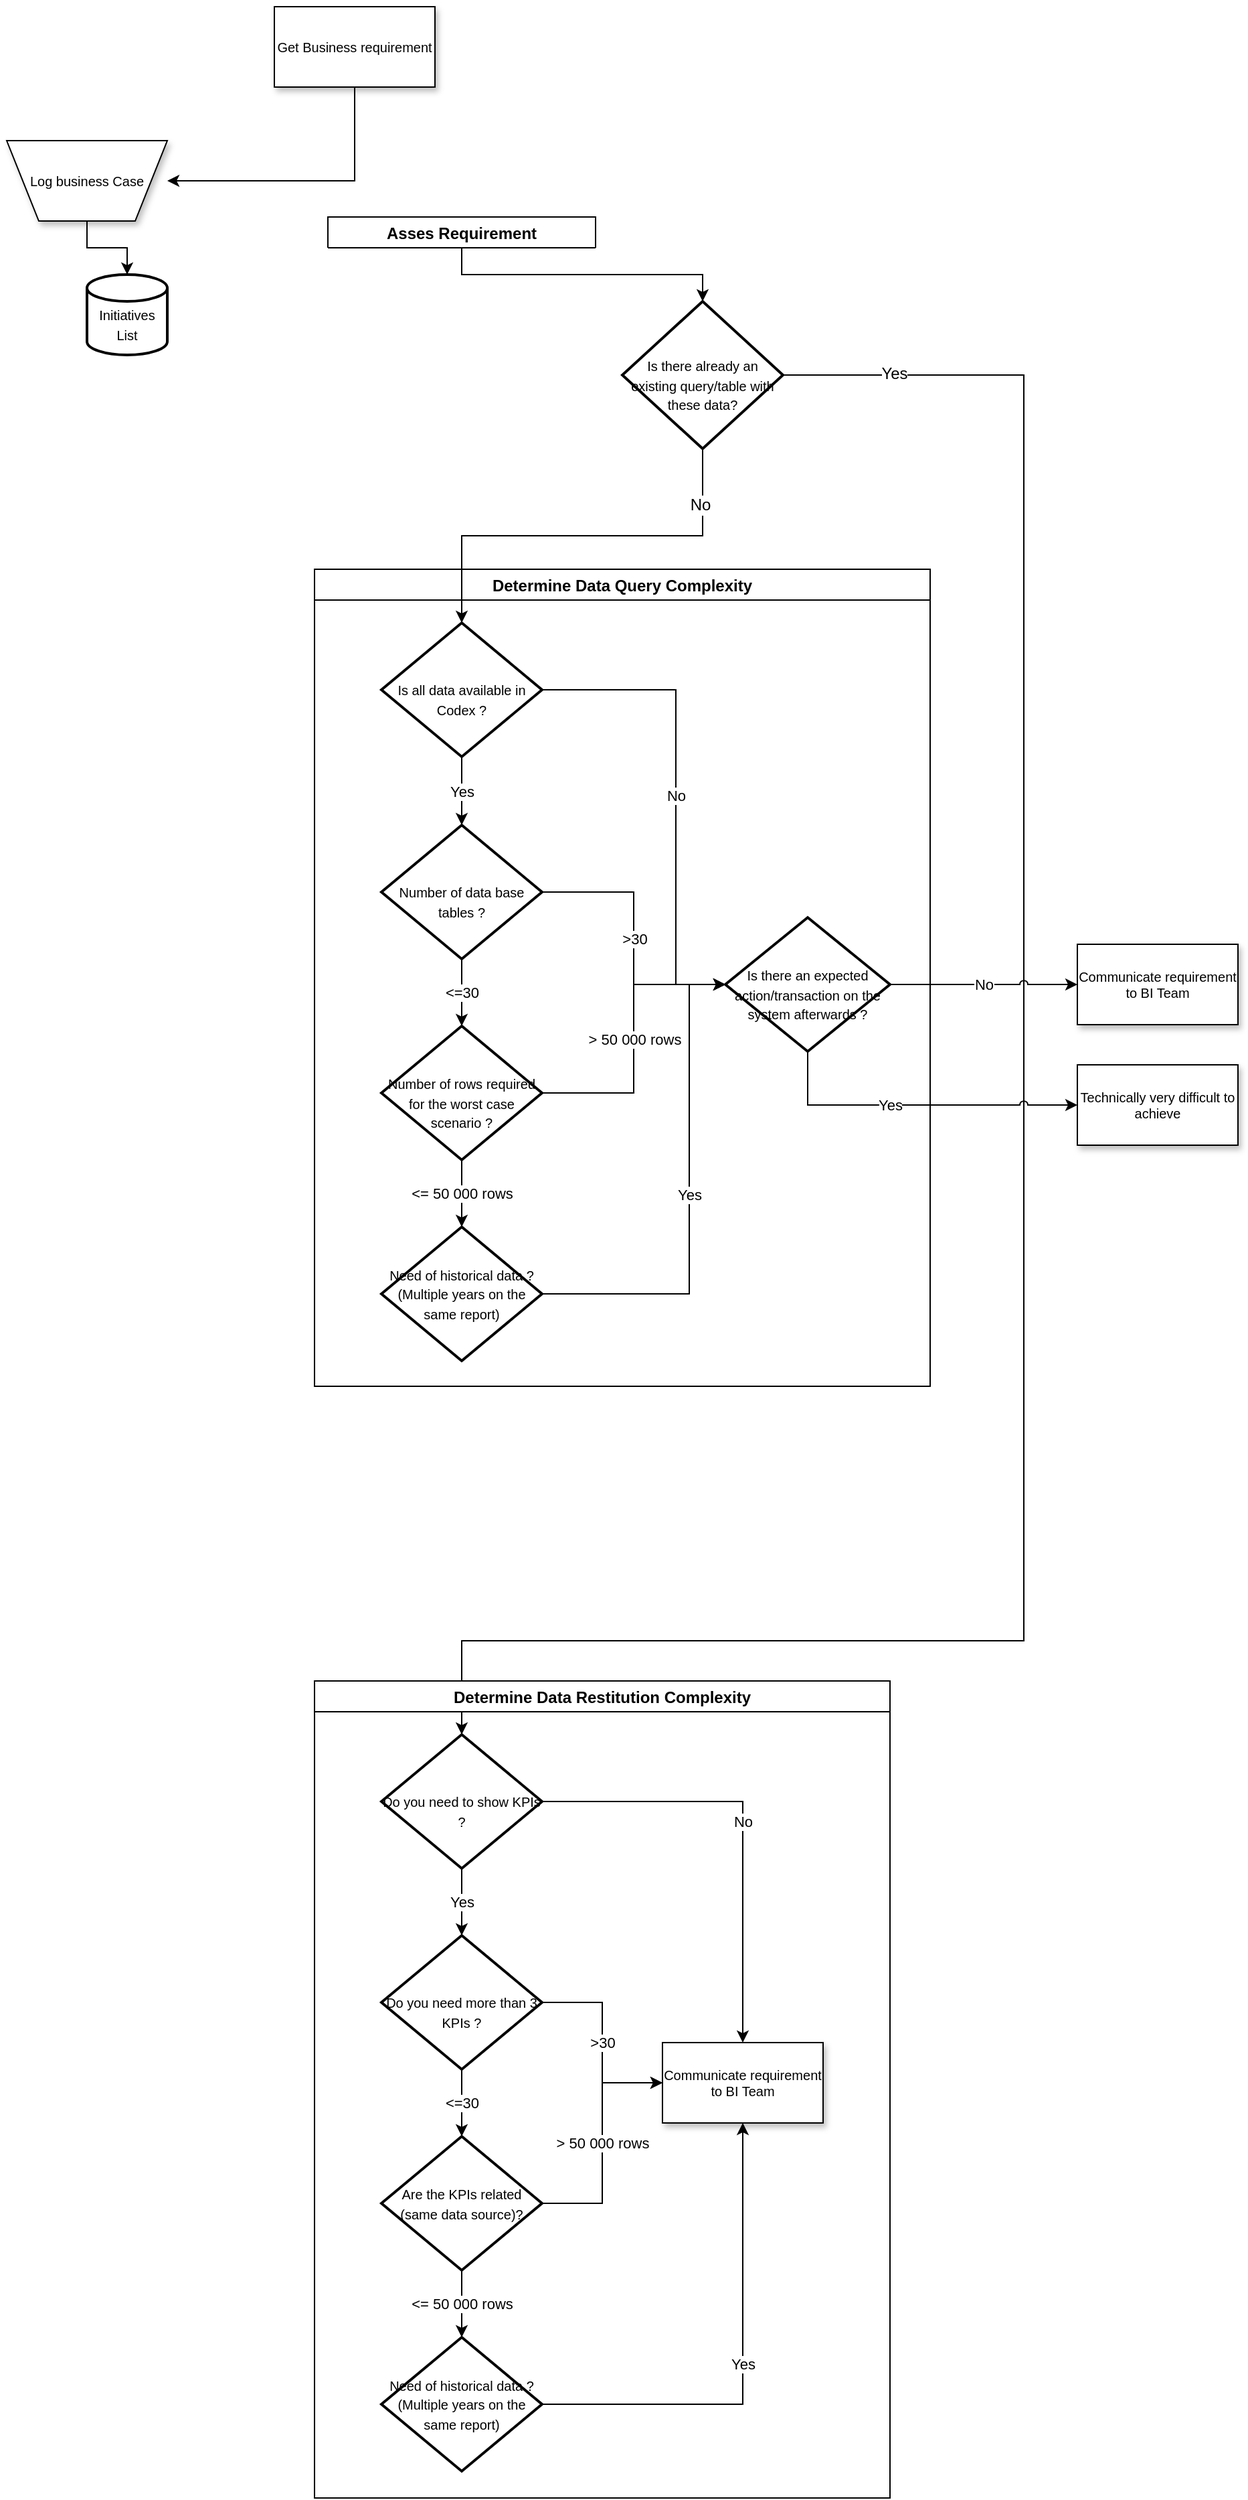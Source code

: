 <mxfile version="11.3.0" type="github" pages="1"><diagram name="Page-1" id="edf60f1a-56cd-e834-aa8a-f176f3a09ee4"><mxGraphModel dx="1038" dy="575" grid="1" gridSize="10" guides="0" tooltips="1" connect="1" arrows="1" fold="1" page="0" pageScale="1" pageWidth="1100" pageHeight="850" background="#ffffff" math="0" shadow="0"><root><mxCell id="0"/><mxCell id="1" parent="0"/><mxCell id="hGtQXhBdYL5p5utk6R8I-19" style="edgeStyle=orthogonalEdgeStyle;rounded=0;orthogonalLoop=1;jettySize=auto;html=1;exitX=0.5;exitY=1;exitDx=0;exitDy=0;" edge="1" parent="1" source="60e70716793133e9-2" target="hGtQXhBdYL5p5utk6R8I-3"><mxGeometry relative="1" as="geometry"/></mxCell><mxCell id="60e70716793133e9-2" value="&lt;font style=&quot;font-size: 10px&quot; face=&quot;Arial&quot;&gt;Log business Case&lt;/font&gt;" style="shape=trapezoid;whiteSpace=wrap;html=1;rounded=0;shadow=1;labelBackgroundColor=none;strokeColor=#000000;strokeWidth=1;fillColor=#ffffff;fontFamily=Verdana;fontSize=8;fontColor=#000000;align=center;flipV=1;" parent="1" vertex="1"><mxGeometry x="70" y="120" width="120" height="60" as="geometry"/></mxCell><mxCell id="hGtQXhBdYL5p5utk6R8I-7" style="edgeStyle=orthogonalEdgeStyle;rounded=0;orthogonalLoop=1;jettySize=auto;html=1;entryX=1;entryY=0.5;entryDx=0;entryDy=0;exitX=0.5;exitY=1;exitDx=0;exitDy=0;" edge="1" parent="1" source="60e70716793133e9-4" target="60e70716793133e9-2"><mxGeometry relative="1" as="geometry"><Array as="points"><mxPoint x="330" y="150"/><mxPoint x="220" y="150"/></Array></mxGeometry></mxCell><mxCell id="60e70716793133e9-4" value="&lt;font style=&quot;font-size: 10px&quot;&gt;Get Business requirement&lt;/font&gt;" style="rounded=0;whiteSpace=wrap;html=1;shadow=1;labelBackgroundColor=none;strokeColor=#000000;strokeWidth=1;fillColor=#ffffff;fontFamily=Arial;fontSize=8;fontColor=#000000;align=center;" parent="1" vertex="1"><mxGeometry x="270" y="20" width="120" height="60" as="geometry"/></mxCell><mxCell id="hGtQXhBdYL5p5utk6R8I-3" value="&lt;div&gt;&lt;font style=&quot;font-size: 10px&quot; face=&quot;Arial&quot;&gt;&lt;br&gt;&lt;/font&gt;&lt;/div&gt;&lt;div&gt;&lt;font style=&quot;font-size: 10px&quot; face=&quot;Arial&quot;&gt;Initiatives List&lt;/font&gt;&lt;/div&gt;" style="strokeWidth=2;html=1;shape=mxgraph.flowchart.database;whiteSpace=wrap;fontFamily=Arial;" vertex="1" parent="1"><mxGeometry x="130" y="220" width="60" height="60" as="geometry"/></mxCell><mxCell id="hGtQXhBdYL5p5utk6R8I-6" value="Determine Data Query Complexity" style="swimlane;startSize=23;" vertex="1" parent="1"><mxGeometry x="300" y="440" width="460" height="610" as="geometry"><mxRectangle x="300" y="440" width="200" height="23" as="alternateBounds"/></mxGeometry></mxCell><mxCell id="hGtQXhBdYL5p5utk6R8I-15" value="Yes" style="edgeStyle=orthogonalEdgeStyle;rounded=0;orthogonalLoop=1;jettySize=auto;html=1;exitX=0.5;exitY=1;exitDx=0;exitDy=0;exitPerimeter=0;entryX=0.5;entryY=0;entryDx=0;entryDy=0;entryPerimeter=0;" edge="1" parent="hGtQXhBdYL5p5utk6R8I-6" source="hGtQXhBdYL5p5utk6R8I-8" target="hGtQXhBdYL5p5utk6R8I-14"><mxGeometry relative="1" as="geometry"/></mxCell><mxCell id="hGtQXhBdYL5p5utk6R8I-23" value="No" style="edgeStyle=orthogonalEdgeStyle;rounded=0;orthogonalLoop=1;jettySize=auto;html=1;exitX=1;exitY=0.5;exitDx=0;exitDy=0;exitPerimeter=0;entryX=0;entryY=0.5;entryDx=0;entryDy=0;entryPerimeter=0;" edge="1" parent="hGtQXhBdYL5p5utk6R8I-6" source="hGtQXhBdYL5p5utk6R8I-8" target="hGtQXhBdYL5p5utk6R8I-86"><mxGeometry relative="1" as="geometry"><mxPoint x="320" y="271" as="targetPoint"/><Array as="points"><mxPoint x="270" y="90"/><mxPoint x="270" y="310"/></Array></mxGeometry></mxCell><mxCell id="hGtQXhBdYL5p5utk6R8I-8" value="&lt;div&gt;&lt;font style=&quot;font-size: 10px&quot; face=&quot;Arial&quot;&gt;&lt;br&gt;&lt;/font&gt;&lt;/div&gt;&lt;div&gt;&lt;font style=&quot;font-size: 10px&quot; face=&quot;Arial&quot;&gt;Is all data available in Codex ?&lt;/font&gt;&lt;/div&gt;" style="strokeWidth=2;html=1;shape=mxgraph.flowchart.decision;whiteSpace=wrap;" vertex="1" parent="hGtQXhBdYL5p5utk6R8I-6"><mxGeometry x="50" y="40" width="120" height="100" as="geometry"/></mxCell><mxCell id="hGtQXhBdYL5p5utk6R8I-18" value="&amp;lt;=30" style="edgeStyle=orthogonalEdgeStyle;rounded=0;orthogonalLoop=1;jettySize=auto;html=1;exitX=0.5;exitY=1;exitDx=0;exitDy=0;exitPerimeter=0;entryX=0.5;entryY=0;entryDx=0;entryDy=0;entryPerimeter=0;" edge="1" parent="hGtQXhBdYL5p5utk6R8I-6" source="hGtQXhBdYL5p5utk6R8I-14" target="hGtQXhBdYL5p5utk6R8I-17"><mxGeometry relative="1" as="geometry"/></mxCell><mxCell id="hGtQXhBdYL5p5utk6R8I-24" value="&amp;gt;30" style="edgeStyle=orthogonalEdgeStyle;rounded=0;orthogonalLoop=1;jettySize=auto;html=1;exitX=1;exitY=0.5;exitDx=0;exitDy=0;exitPerimeter=0;entryX=0;entryY=0.5;entryDx=0;entryDy=0;entryPerimeter=0;" edge="1" parent="hGtQXhBdYL5p5utk6R8I-6" source="hGtQXhBdYL5p5utk6R8I-14" target="hGtQXhBdYL5p5utk6R8I-86"><mxGeometry relative="1" as="geometry"><mxPoint x="260" y="301" as="targetPoint"/></mxGeometry></mxCell><mxCell id="hGtQXhBdYL5p5utk6R8I-14" value="&lt;div&gt;&lt;font style=&quot;font-size: 10px&quot; face=&quot;Arial&quot;&gt;&lt;br&gt;&lt;/font&gt;&lt;/div&gt;&lt;div&gt;&lt;font style=&quot;font-size: 10px&quot; face=&quot;Arial&quot;&gt;Number of data base tables ?&lt;/font&gt;&lt;/div&gt;" style="strokeWidth=2;html=1;shape=mxgraph.flowchart.decision;whiteSpace=wrap;" vertex="1" parent="hGtQXhBdYL5p5utk6R8I-6"><mxGeometry x="50" y="191" width="120" height="100" as="geometry"/></mxCell><mxCell id="hGtQXhBdYL5p5utk6R8I-21" value="&amp;lt;= 50 000 rows" style="edgeStyle=orthogonalEdgeStyle;rounded=0;orthogonalLoop=1;jettySize=auto;html=1;exitX=0.5;exitY=1;exitDx=0;exitDy=0;exitPerimeter=0;" edge="1" parent="hGtQXhBdYL5p5utk6R8I-6" source="hGtQXhBdYL5p5utk6R8I-17" target="hGtQXhBdYL5p5utk6R8I-20"><mxGeometry relative="1" as="geometry"/></mxCell><mxCell id="hGtQXhBdYL5p5utk6R8I-25" value="&amp;gt; 50 000 rows" style="edgeStyle=orthogonalEdgeStyle;rounded=0;orthogonalLoop=1;jettySize=auto;html=1;exitX=1;exitY=0.5;exitDx=0;exitDy=0;exitPerimeter=0;entryX=0;entryY=0.5;entryDx=0;entryDy=0;entryPerimeter=0;" edge="1" parent="hGtQXhBdYL5p5utk6R8I-6" source="hGtQXhBdYL5p5utk6R8I-17" target="hGtQXhBdYL5p5utk6R8I-86"><mxGeometry relative="1" as="geometry"><mxPoint x="260" y="301" as="targetPoint"/></mxGeometry></mxCell><mxCell id="hGtQXhBdYL5p5utk6R8I-17" value="&lt;div&gt;&lt;font style=&quot;font-size: 10px&quot; face=&quot;Arial&quot;&gt;&lt;br&gt;&lt;/font&gt;&lt;/div&gt;&lt;div&gt;&lt;font style=&quot;font-size: 10px&quot; face=&quot;Arial&quot;&gt;Number of rows required for the worst case scenario ?&lt;br&gt;&lt;/font&gt;&lt;/div&gt;" style="strokeWidth=2;html=1;shape=mxgraph.flowchart.decision;whiteSpace=wrap;" vertex="1" parent="hGtQXhBdYL5p5utk6R8I-6"><mxGeometry x="50" y="341" width="120" height="100" as="geometry"/></mxCell><mxCell id="hGtQXhBdYL5p5utk6R8I-26" value="Yes" style="edgeStyle=orthogonalEdgeStyle;rounded=0;orthogonalLoop=1;jettySize=auto;html=1;exitX=1;exitY=0.5;exitDx=0;exitDy=0;exitPerimeter=0;entryX=0;entryY=0.5;entryDx=0;entryDy=0;entryPerimeter=0;" edge="1" parent="hGtQXhBdYL5p5utk6R8I-6" source="hGtQXhBdYL5p5utk6R8I-20" target="hGtQXhBdYL5p5utk6R8I-86"><mxGeometry relative="1" as="geometry"><mxPoint x="320" y="331" as="targetPoint"/><Array as="points"><mxPoint x="280" y="541"/><mxPoint x="280" y="310"/></Array></mxGeometry></mxCell><mxCell id="hGtQXhBdYL5p5utk6R8I-20" value="&lt;div&gt;&lt;font style=&quot;font-size: 10px&quot; face=&quot;Arial&quot;&gt;Need of historical data ? (Multiple years on the same report)&lt;br&gt;&lt;/font&gt;&lt;/div&gt;" style="strokeWidth=2;html=1;shape=mxgraph.flowchart.decision;whiteSpace=wrap;" vertex="1" parent="hGtQXhBdYL5p5utk6R8I-6"><mxGeometry x="50" y="491" width="120" height="100" as="geometry"/></mxCell><mxCell id="hGtQXhBdYL5p5utk6R8I-86" value="&lt;div&gt;&lt;font style=&quot;font-size: 10px&quot; face=&quot;Arial&quot;&gt;&lt;br&gt;&lt;/font&gt;&lt;/div&gt;&lt;div&gt;&lt;font style=&quot;font-size: 10px&quot; face=&quot;Arial&quot;&gt;Is there an expected action/transaction on the system afterwards ?&lt;/font&gt;&lt;/div&gt;" style="strokeWidth=2;html=1;shape=mxgraph.flowchart.decision;whiteSpace=wrap;" vertex="1" parent="hGtQXhBdYL5p5utk6R8I-6"><mxGeometry x="307" y="260" width="123" height="100" as="geometry"/></mxCell><mxCell id="hGtQXhBdYL5p5utk6R8I-28" value="Asses Requirement" style="swimlane;startSize=23;" vertex="1" collapsed="1" parent="1"><mxGeometry x="310" y="177" width="200" height="23" as="geometry"><mxRectangle x="310" y="180" width="240" height="470" as="alternateBounds"/></mxGeometry></mxCell><mxCell id="hGtQXhBdYL5p5utk6R8I-29" value="No" style="edgeStyle=orthogonalEdgeStyle;rounded=0;orthogonalLoop=1;jettySize=auto;html=1;exitX=0.5;exitY=1;exitDx=0;exitDy=0;exitPerimeter=0;entryX=0.5;entryY=0;entryDx=0;entryDy=0;entryPerimeter=0;" edge="1" parent="hGtQXhBdYL5p5utk6R8I-28" source="hGtQXhBdYL5p5utk6R8I-31" target="hGtQXhBdYL5p5utk6R8I-34"><mxGeometry relative="1" as="geometry"/></mxCell><mxCell id="hGtQXhBdYL5p5utk6R8I-31" value="&lt;font style=&quot;font-size: 10px&quot; face=&quot;Arial&quot;&gt;Is there any report that already provide these data?&lt;/font&gt;" style="strokeWidth=2;html=1;shape=mxgraph.flowchart.decision;whiteSpace=wrap;" vertex="1" parent="hGtQXhBdYL5p5utk6R8I-28"><mxGeometry x="50" y="40" width="120" height="100" as="geometry"/></mxCell><mxCell id="hGtQXhBdYL5p5utk6R8I-32" value="No" style="edgeStyle=orthogonalEdgeStyle;rounded=0;orthogonalLoop=1;jettySize=auto;html=1;exitX=0.5;exitY=1;exitDx=0;exitDy=0;exitPerimeter=0;entryX=0.5;entryY=0;entryDx=0;entryDy=0;entryPerimeter=0;" edge="1" parent="hGtQXhBdYL5p5utk6R8I-28" source="hGtQXhBdYL5p5utk6R8I-34" target="hGtQXhBdYL5p5utk6R8I-37"><mxGeometry relative="1" as="geometry"/></mxCell><mxCell id="hGtQXhBdYL5p5utk6R8I-34" value="&lt;div&gt;&lt;font style=&quot;font-size: 10px&quot; face=&quot;Arial&quot;&gt;&lt;br&gt;&lt;/font&gt;&lt;/div&gt;&lt;div&gt;&lt;font style=&quot;font-size: 10px&quot; face=&quot;Arial&quot;&gt;Is it possible to get the required data using multple existing reports?&lt;/font&gt;&lt;/div&gt;" style="strokeWidth=2;html=1;shape=mxgraph.flowchart.decision;whiteSpace=wrap;" vertex="1" parent="hGtQXhBdYL5p5utk6R8I-28"><mxGeometry x="50" y="190" width="120" height="100" as="geometry"/></mxCell><mxCell id="hGtQXhBdYL5p5utk6R8I-37" value="&lt;div&gt;&lt;font style=&quot;font-size: 10px&quot; face=&quot;Arial&quot;&gt;&lt;br&gt;&lt;/font&gt;&lt;/div&gt;&lt;div&gt;&lt;font style=&quot;font-size: 10px&quot; face=&quot;Arial&quot;&gt;Is the report valdiated by the concerned BPO?&lt;br&gt;&lt;/font&gt;&lt;/div&gt;" style="strokeWidth=2;html=1;shape=mxgraph.flowchart.decision;whiteSpace=wrap;" vertex="1" parent="hGtQXhBdYL5p5utk6R8I-28"><mxGeometry x="50" y="340" width="120" height="100" as="geometry"/></mxCell><mxCell id="hGtQXhBdYL5p5utk6R8I-59" style="edgeStyle=orthogonalEdgeStyle;rounded=0;orthogonalLoop=1;jettySize=auto;html=1;exitX=0.5;exitY=1;exitDx=0;exitDy=0;exitPerimeter=0;entryX=0.5;entryY=0;entryDx=0;entryDy=0;entryPerimeter=0;" edge="1" parent="1" source="hGtQXhBdYL5p5utk6R8I-56" target="hGtQXhBdYL5p5utk6R8I-8"><mxGeometry relative="1" as="geometry"/></mxCell><mxCell id="hGtQXhBdYL5p5utk6R8I-75" value="No" style="text;html=1;resizable=0;points=[];align=center;verticalAlign=middle;labelBackgroundColor=#ffffff;" vertex="1" connectable="0" parent="hGtQXhBdYL5p5utk6R8I-59"><mxGeometry x="-0.729" y="-2" relative="1" as="geometry"><mxPoint as="offset"/></mxGeometry></mxCell><mxCell id="hGtQXhBdYL5p5utk6R8I-73" style="edgeStyle=orthogonalEdgeStyle;rounded=0;orthogonalLoop=1;jettySize=auto;html=1;exitX=1;exitY=0.5;exitDx=0;exitDy=0;exitPerimeter=0;jumpStyle=none;" edge="1" parent="1" source="hGtQXhBdYL5p5utk6R8I-56" target="hGtQXhBdYL5p5utk6R8I-63"><mxGeometry relative="1" as="geometry"><Array as="points"><mxPoint x="830" y="295"/><mxPoint x="830" y="1240"/><mxPoint x="410" y="1240"/></Array></mxGeometry></mxCell><mxCell id="hGtQXhBdYL5p5utk6R8I-74" value="Yes" style="text;html=1;resizable=0;points=[];align=center;verticalAlign=middle;labelBackgroundColor=#ffffff;" vertex="1" connectable="0" parent="hGtQXhBdYL5p5utk6R8I-73"><mxGeometry x="-0.898" y="1" relative="1" as="geometry"><mxPoint as="offset"/></mxGeometry></mxCell><mxCell id="hGtQXhBdYL5p5utk6R8I-56" value="&lt;div&gt;&lt;font style=&quot;font-size: 10px&quot; face=&quot;Arial&quot;&gt;&lt;br&gt;&lt;/font&gt;&lt;/div&gt;&lt;div&gt;&lt;font style=&quot;font-size: 10px&quot; face=&quot;Arial&quot;&gt;Is there already an existing query/table with these data?&lt;/font&gt;&lt;/div&gt;" style="strokeWidth=2;html=1;shape=mxgraph.flowchart.decision;whiteSpace=wrap;" vertex="1" parent="1"><mxGeometry x="530" y="240" width="120" height="110" as="geometry"/></mxCell><mxCell id="hGtQXhBdYL5p5utk6R8I-58" style="edgeStyle=orthogonalEdgeStyle;rounded=0;orthogonalLoop=1;jettySize=auto;html=1;exitX=0.5;exitY=1;exitDx=0;exitDy=0;exitPerimeter=0;entryX=0.5;entryY=0;entryDx=0;entryDy=0;entryPerimeter=0;" edge="1" parent="1" source="hGtQXhBdYL5p5utk6R8I-37" target="hGtQXhBdYL5p5utk6R8I-56"><mxGeometry relative="1" as="geometry"/></mxCell><mxCell id="hGtQXhBdYL5p5utk6R8I-60" value="Determine Data Restitution Complexity" style="swimlane;startSize=23;" vertex="1" parent="1"><mxGeometry x="300" y="1270" width="430" height="610" as="geometry"><mxRectangle x="300" y="440" width="200" height="23" as="alternateBounds"/></mxGeometry></mxCell><mxCell id="hGtQXhBdYL5p5utk6R8I-61" value="Yes" style="edgeStyle=orthogonalEdgeStyle;rounded=0;orthogonalLoop=1;jettySize=auto;html=1;exitX=0.5;exitY=1;exitDx=0;exitDy=0;exitPerimeter=0;entryX=0.5;entryY=0;entryDx=0;entryDy=0;entryPerimeter=0;" edge="1" parent="hGtQXhBdYL5p5utk6R8I-60" source="hGtQXhBdYL5p5utk6R8I-63" target="hGtQXhBdYL5p5utk6R8I-66"><mxGeometry relative="1" as="geometry"/></mxCell><mxCell id="hGtQXhBdYL5p5utk6R8I-62" value="No" style="edgeStyle=orthogonalEdgeStyle;rounded=0;orthogonalLoop=1;jettySize=auto;html=1;exitX=1;exitY=0.5;exitDx=0;exitDy=0;exitPerimeter=0;" edge="1" parent="hGtQXhBdYL5p5utk6R8I-60" source="hGtQXhBdYL5p5utk6R8I-63" target="hGtQXhBdYL5p5utk6R8I-72"><mxGeometry relative="1" as="geometry"/></mxCell><mxCell id="hGtQXhBdYL5p5utk6R8I-63" value="&lt;br&gt;&lt;div&gt;&lt;font style=&quot;font-size: 10px&quot; face=&quot;Arial&quot;&gt;Do you need to show KPIs ?&lt;br&gt;&lt;/font&gt;&lt;/div&gt;" style="strokeWidth=2;html=1;shape=mxgraph.flowchart.decision;whiteSpace=wrap;" vertex="1" parent="hGtQXhBdYL5p5utk6R8I-60"><mxGeometry x="50" y="40" width="120" height="100" as="geometry"/></mxCell><mxCell id="hGtQXhBdYL5p5utk6R8I-64" value="&amp;lt;=30" style="edgeStyle=orthogonalEdgeStyle;rounded=0;orthogonalLoop=1;jettySize=auto;html=1;exitX=0.5;exitY=1;exitDx=0;exitDy=0;exitPerimeter=0;entryX=0.5;entryY=0;entryDx=0;entryDy=0;entryPerimeter=0;" edge="1" parent="hGtQXhBdYL5p5utk6R8I-60" source="hGtQXhBdYL5p5utk6R8I-66" target="hGtQXhBdYL5p5utk6R8I-69"><mxGeometry relative="1" as="geometry"/></mxCell><mxCell id="hGtQXhBdYL5p5utk6R8I-65" value="&amp;gt;30" style="edgeStyle=orthogonalEdgeStyle;rounded=0;orthogonalLoop=1;jettySize=auto;html=1;exitX=1;exitY=0.5;exitDx=0;exitDy=0;exitPerimeter=0;entryX=0;entryY=0.5;entryDx=0;entryDy=0;" edge="1" parent="hGtQXhBdYL5p5utk6R8I-60" source="hGtQXhBdYL5p5utk6R8I-66" target="hGtQXhBdYL5p5utk6R8I-72"><mxGeometry relative="1" as="geometry"/></mxCell><mxCell id="hGtQXhBdYL5p5utk6R8I-66" value="&lt;div&gt;&lt;font style=&quot;font-size: 10px&quot; face=&quot;Arial&quot;&gt;&lt;br&gt;&lt;/font&gt;&lt;/div&gt;&lt;div&gt;&lt;font style=&quot;font-size: 10px&quot; face=&quot;Arial&quot;&gt;Do you need more than 3 KPIs ?&lt;br&gt;&lt;/font&gt;&lt;/div&gt;" style="strokeWidth=2;html=1;shape=mxgraph.flowchart.decision;whiteSpace=wrap;" vertex="1" parent="hGtQXhBdYL5p5utk6R8I-60"><mxGeometry x="50" y="190" width="120" height="100" as="geometry"/></mxCell><mxCell id="hGtQXhBdYL5p5utk6R8I-67" value="&amp;lt;= 50 000 rows" style="edgeStyle=orthogonalEdgeStyle;rounded=0;orthogonalLoop=1;jettySize=auto;html=1;exitX=0.5;exitY=1;exitDx=0;exitDy=0;exitPerimeter=0;" edge="1" parent="hGtQXhBdYL5p5utk6R8I-60" source="hGtQXhBdYL5p5utk6R8I-69" target="hGtQXhBdYL5p5utk6R8I-71"><mxGeometry relative="1" as="geometry"/></mxCell><mxCell id="hGtQXhBdYL5p5utk6R8I-68" value="&amp;gt; 50 000 rows" style="edgeStyle=orthogonalEdgeStyle;rounded=0;orthogonalLoop=1;jettySize=auto;html=1;exitX=1;exitY=0.5;exitDx=0;exitDy=0;exitPerimeter=0;entryX=0;entryY=0.5;entryDx=0;entryDy=0;" edge="1" parent="hGtQXhBdYL5p5utk6R8I-60" source="hGtQXhBdYL5p5utk6R8I-69" target="hGtQXhBdYL5p5utk6R8I-72"><mxGeometry relative="1" as="geometry"/></mxCell><mxCell id="hGtQXhBdYL5p5utk6R8I-69" value="&lt;div&gt;&lt;font style=&quot;font-size: 10px&quot; face=&quot;Arial&quot;&gt;Are the KPIs related (same data source)?&lt;br&gt;&lt;/font&gt;&lt;/div&gt;" style="strokeWidth=2;html=1;shape=mxgraph.flowchart.decision;whiteSpace=wrap;" vertex="1" parent="hGtQXhBdYL5p5utk6R8I-60"><mxGeometry x="50" y="340" width="120" height="100" as="geometry"/></mxCell><mxCell id="hGtQXhBdYL5p5utk6R8I-70" value="Yes" style="edgeStyle=orthogonalEdgeStyle;rounded=0;orthogonalLoop=1;jettySize=auto;html=1;exitX=1;exitY=0.5;exitDx=0;exitDy=0;exitPerimeter=0;entryX=0.5;entryY=1;entryDx=0;entryDy=0;" edge="1" parent="hGtQXhBdYL5p5utk6R8I-60" source="hGtQXhBdYL5p5utk6R8I-71" target="hGtQXhBdYL5p5utk6R8I-72"><mxGeometry relative="1" as="geometry"/></mxCell><mxCell id="hGtQXhBdYL5p5utk6R8I-71" value="&lt;div&gt;&lt;font style=&quot;font-size: 10px&quot; face=&quot;Arial&quot;&gt;Need of historical data ? (Multiple years on the same report)&lt;br&gt;&lt;/font&gt;&lt;/div&gt;" style="strokeWidth=2;html=1;shape=mxgraph.flowchart.decision;whiteSpace=wrap;" vertex="1" parent="hGtQXhBdYL5p5utk6R8I-60"><mxGeometry x="50" y="490" width="120" height="100" as="geometry"/></mxCell><mxCell id="hGtQXhBdYL5p5utk6R8I-72" value="&lt;font style=&quot;font-size: 10px&quot;&gt;Communicate requirement to BI Team&lt;/font&gt;" style="rounded=0;whiteSpace=wrap;html=1;shadow=1;labelBackgroundColor=none;strokeColor=#000000;strokeWidth=1;fillColor=#ffffff;fontFamily=Arial;fontSize=8;fontColor=#000000;align=center;" vertex="1" parent="hGtQXhBdYL5p5utk6R8I-60"><mxGeometry x="260" y="270" width="120" height="60" as="geometry"/></mxCell><mxCell id="hGtQXhBdYL5p5utk6R8I-84" value="&lt;font style=&quot;font-size: 10px&quot;&gt;Communicate requirement to BI Team&lt;/font&gt;" style="rounded=0;whiteSpace=wrap;html=1;shadow=1;labelBackgroundColor=none;strokeColor=#000000;strokeWidth=1;fillColor=#ffffff;fontFamily=Arial;fontSize=8;fontColor=#000000;align=center;" vertex="1" parent="1"><mxGeometry x="870" y="720" width="120" height="60" as="geometry"/></mxCell><mxCell id="hGtQXhBdYL5p5utk6R8I-87" value="No" style="edgeStyle=orthogonalEdgeStyle;rounded=0;orthogonalLoop=1;jettySize=auto;html=1;exitX=1;exitY=0.5;exitDx=0;exitDy=0;exitPerimeter=0;jumpStyle=arc;" edge="1" parent="1" source="hGtQXhBdYL5p5utk6R8I-86" target="hGtQXhBdYL5p5utk6R8I-84"><mxGeometry relative="1" as="geometry"/></mxCell><mxCell id="hGtQXhBdYL5p5utk6R8I-89" value="&lt;font style=&quot;font-size: 10px&quot;&gt;Technically very difficult to achieve&lt;br&gt;&lt;/font&gt;" style="rounded=0;whiteSpace=wrap;html=1;shadow=1;labelBackgroundColor=none;strokeColor=#000000;strokeWidth=1;fillColor=#ffffff;fontFamily=Arial;fontSize=8;fontColor=#000000;align=center;" vertex="1" parent="1"><mxGeometry x="870" y="810" width="120" height="60" as="geometry"/></mxCell><mxCell id="hGtQXhBdYL5p5utk6R8I-90" value="Yes" style="edgeStyle=orthogonalEdgeStyle;rounded=0;orthogonalLoop=1;jettySize=auto;html=1;exitX=0.5;exitY=1;exitDx=0;exitDy=0;exitPerimeter=0;entryX=0;entryY=0.5;entryDx=0;entryDy=0;jumpStyle=arc;" edge="1" parent="1" source="hGtQXhBdYL5p5utk6R8I-86" target="hGtQXhBdYL5p5utk6R8I-89"><mxGeometry x="-0.162" relative="1" as="geometry"><mxPoint as="offset"/></mxGeometry></mxCell></root></mxGraphModel></diagram></mxfile>